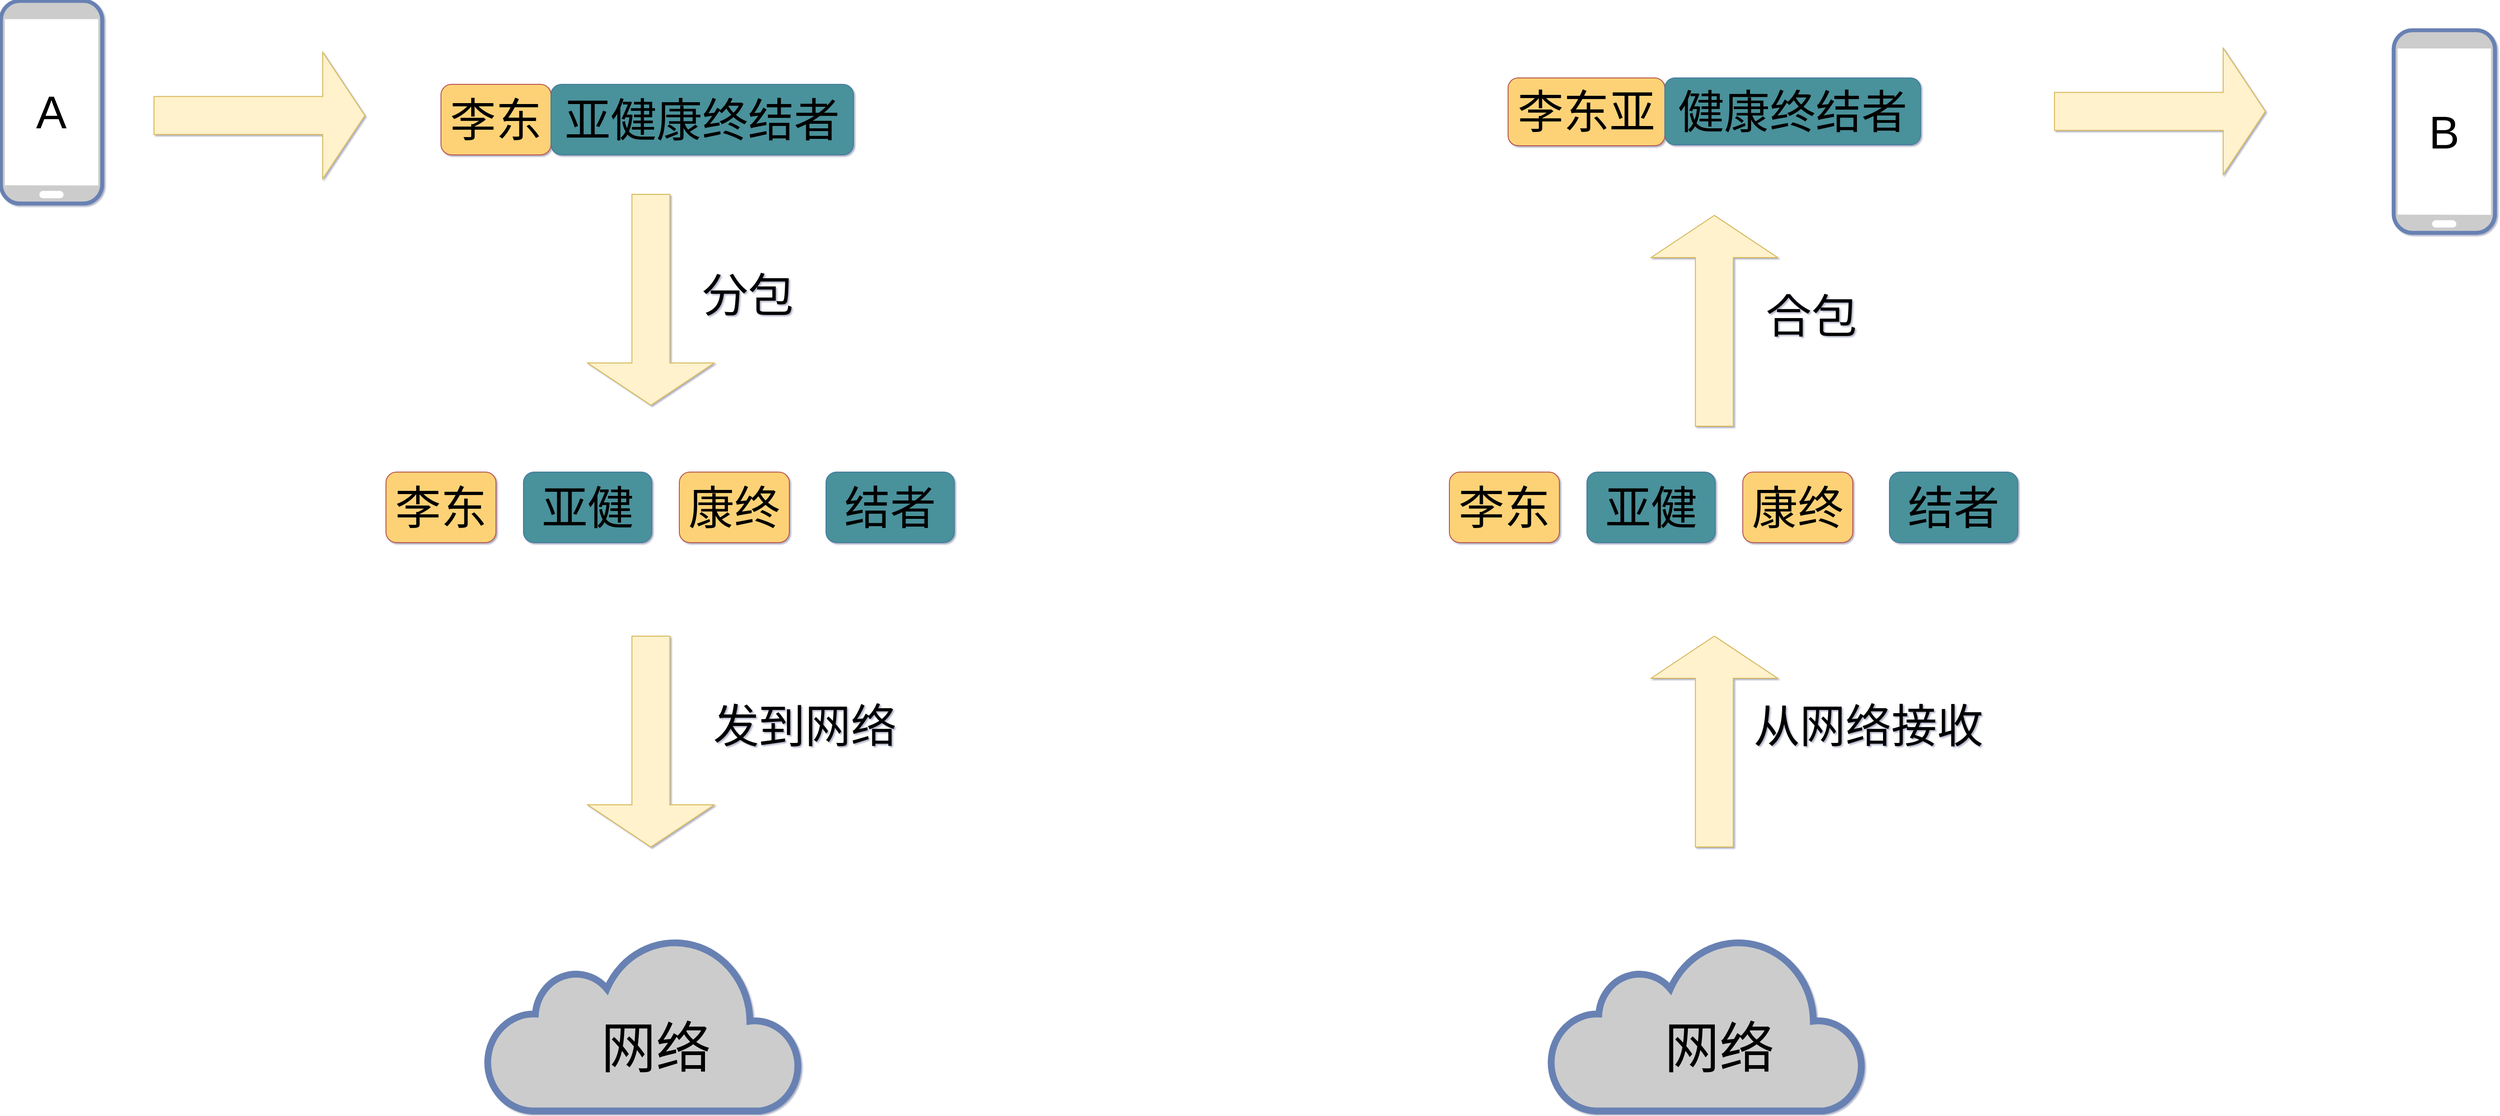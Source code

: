 <mxfile version="14.4.7" type="github"><diagram id="3228e29e-7158-1315-38df-8450db1d8a1d" name="Page-1"><mxGraphModel dx="2077" dy="1637" grid="1" gridSize="10" guides="1" tooltips="1" connect="1" arrows="1" fold="1" page="1" pageScale="1" pageWidth="1500" pageHeight="800" background="#ffffff" math="0" shadow="1"><root><mxCell id="0"/><mxCell id="1" parent="0"/><mxCell id="TgtEdNx8PUhki9_reYf2-21540" value="李东亚" style="rounded=1;fontSize=50;fontFamily=Helvetica;strokeColor=#b85450;fillColor=#FDD276;labelBackgroundColor=none;labelBorderColor=none;whiteSpace=wrap;html=1;" parent="1" vertex="1"><mxGeometry x="1824" y="244" width="171" height="74" as="geometry"/></mxCell><mxCell id="TgtEdNx8PUhki9_reYf2-21541" value="健康终结者" style="rounded=1;strokeColor=#457B9D;fontSize=50;fontFamily=Helvetica;fillColor=#4A919B;labelBackgroundColor=none;labelBorderColor=none;whiteSpace=wrap;html=1;" parent="1" vertex="1"><mxGeometry x="1995" y="244" width="279" height="73" as="geometry"/></mxCell><mxCell id="TgtEdNx8PUhki9_reYf2-21545" value="李东" style="rounded=1;strokeColor=#b85450;fontSize=50;fontFamily=Helvetica;fillColor=#FDD276;labelBackgroundColor=none;labelBorderColor=none;whiteSpace=wrap;html=1;" parent="1" vertex="1"><mxGeometry x="660" y="251" width="120" height="77" as="geometry"/></mxCell><mxCell id="TgtEdNx8PUhki9_reYf2-21546" value="亚健康终结者" style="rounded=1;strokeColor=#457B9D;fontSize=50;fontFamily=Helvetica;fillColor=#4A919B;labelBackgroundColor=none;labelBorderColor=none;whiteSpace=wrap;html=1;" parent="1" vertex="1"><mxGeometry x="780" y="251" width="330" height="77" as="geometry"/></mxCell><mxCell id="QOvhmwXTaC0TyrBMlb9O-1" value="李东" style="rounded=1;strokeColor=#b85450;fontSize=50;fontFamily=Helvetica;fillColor=#FDD276;labelBackgroundColor=none;labelBorderColor=none;whiteSpace=wrap;html=1;" parent="1" vertex="1"><mxGeometry x="600" y="674" width="120" height="77" as="geometry"/></mxCell><mxCell id="QOvhmwXTaC0TyrBMlb9O-2" value="亚健" style="rounded=1;strokeColor=#457B9D;fontSize=50;fontFamily=Helvetica;fillColor=#4A919B;labelBackgroundColor=none;labelBorderColor=none;whiteSpace=wrap;html=1;" parent="1" vertex="1"><mxGeometry x="750" y="674" width="140" height="77" as="geometry"/></mxCell><mxCell id="QOvhmwXTaC0TyrBMlb9O-3" value="康终" style="rounded=1;strokeColor=#b85450;fontSize=50;fontFamily=Helvetica;fillColor=#FDD276;labelBackgroundColor=none;labelBorderColor=none;whiteSpace=wrap;html=1;" parent="1" vertex="1"><mxGeometry x="920" y="674" width="120" height="77" as="geometry"/></mxCell><mxCell id="QOvhmwXTaC0TyrBMlb9O-4" value="结者" style="rounded=1;strokeColor=#457B9D;fontSize=50;fontFamily=Helvetica;fillColor=#4A919B;labelBackgroundColor=none;labelBorderColor=none;whiteSpace=wrap;html=1;" parent="1" vertex="1"><mxGeometry x="1080" y="674" width="140" height="77" as="geometry"/></mxCell><mxCell id="QOvhmwXTaC0TyrBMlb9O-5" value="" style="shape=singleArrow;direction=south;whiteSpace=wrap;html=1;fillColor=#fff2cc;strokeColor=#d6b656;" parent="1" vertex="1"><mxGeometry x="820" y="371" width="138" height="230" as="geometry"/></mxCell><mxCell id="QOvhmwXTaC0TyrBMlb9O-7" value="&lt;font style=&quot;font-size: 50px&quot;&gt;分包&lt;/font&gt;" style="text;html=1;strokeColor=none;fillColor=none;align=center;verticalAlign=middle;whiteSpace=wrap;rounded=0;" parent="1" vertex="1"><mxGeometry x="920" y="471" width="150" height="20" as="geometry"/></mxCell><mxCell id="QOvhmwXTaC0TyrBMlb9O-9" value="" style="fontColor=#0066CC;verticalAlign=top;verticalLabelPosition=bottom;labelPosition=center;align=center;html=1;outlineConnect=0;fillColor=#CCCCCC;strokeColor=#6881B3;gradientColor=none;gradientDirection=north;strokeWidth=2;shape=mxgraph.networks.mobile;" parent="1" vertex="1"><mxGeometry x="180" y="160" width="110.5" height="221" as="geometry"/></mxCell><mxCell id="QOvhmwXTaC0TyrBMlb9O-10" value="" style="html=1;outlineConnect=0;fillColor=#CCCCCC;strokeColor=#6881B3;gradientColor=none;gradientDirection=north;strokeWidth=2;shape=mxgraph.networks.cloud;fontColor=#ffffff;" parent="1" vertex="1"><mxGeometry x="710" y="1181" width="342" height="190" as="geometry"/></mxCell><mxCell id="QOvhmwXTaC0TyrBMlb9O-13" value="李东" style="rounded=1;strokeColor=#b85450;fontSize=50;fontFamily=Helvetica;fillColor=#FDD276;labelBackgroundColor=none;labelBorderColor=none;whiteSpace=wrap;html=1;" parent="1" vertex="1"><mxGeometry x="1760" y="674" width="120" height="77" as="geometry"/></mxCell><mxCell id="QOvhmwXTaC0TyrBMlb9O-14" value="亚健" style="rounded=1;strokeColor=#457B9D;fontSize=50;fontFamily=Helvetica;fillColor=#4A919B;labelBackgroundColor=none;labelBorderColor=none;whiteSpace=wrap;html=1;" parent="1" vertex="1"><mxGeometry x="1910" y="674" width="140" height="77" as="geometry"/></mxCell><mxCell id="QOvhmwXTaC0TyrBMlb9O-15" value="康终" style="rounded=1;strokeColor=#b85450;fontSize=50;fontFamily=Helvetica;fillColor=#FDD276;labelBackgroundColor=none;labelBorderColor=none;whiteSpace=wrap;html=1;" parent="1" vertex="1"><mxGeometry x="2080" y="674" width="120" height="77" as="geometry"/></mxCell><mxCell id="QOvhmwXTaC0TyrBMlb9O-16" value="结者" style="rounded=1;strokeColor=#457B9D;fontSize=50;fontFamily=Helvetica;fillColor=#4A919B;labelBackgroundColor=none;labelBorderColor=none;whiteSpace=wrap;html=1;" parent="1" vertex="1"><mxGeometry x="2240" y="674" width="140" height="77" as="geometry"/></mxCell><mxCell id="QOvhmwXTaC0TyrBMlb9O-17" value="" style="shape=singleArrow;direction=north;whiteSpace=wrap;html=1;fillColor=#fff2cc;strokeColor=#d6b656;" parent="1" vertex="1"><mxGeometry x="1980" y="394" width="138" height="230" as="geometry"/></mxCell><mxCell id="QOvhmwXTaC0TyrBMlb9O-18" value="&lt;font style=&quot;font-size: 50px&quot;&gt;合包&lt;/font&gt;" style="text;html=1;strokeColor=none;fillColor=none;align=center;verticalAlign=middle;whiteSpace=wrap;rounded=0;" parent="1" vertex="1"><mxGeometry x="2080" y="494" width="150" height="20" as="geometry"/></mxCell><mxCell id="QOvhmwXTaC0TyrBMlb9O-19" value="" style="fontColor=#0066CC;verticalAlign=top;verticalLabelPosition=bottom;labelPosition=center;align=center;html=1;outlineConnect=0;fillColor=#CCCCCC;strokeColor=#6881B3;gradientColor=none;gradientDirection=north;strokeWidth=2;shape=mxgraph.networks.mobile;" parent="1" vertex="1"><mxGeometry x="2790" y="192" width="110.5" height="221" as="geometry"/></mxCell><mxCell id="QOvhmwXTaC0TyrBMlb9O-20" value="" style="shape=singleArrow;direction=east;whiteSpace=wrap;html=1;fillColor=#fff2cc;strokeColor=#d6b656;" parent="1" vertex="1"><mxGeometry x="347" y="216" width="230" height="138" as="geometry"/></mxCell><mxCell id="QOvhmwXTaC0TyrBMlb9O-21" value="&lt;font style=&quot;font-size: 50px&quot;&gt;A&lt;/font&gt;" style="text;html=1;strokeColor=none;fillColor=none;align=center;verticalAlign=middle;whiteSpace=wrap;rounded=0;" parent="1" vertex="1"><mxGeometry x="215" y="271" width="40" height="20" as="geometry"/></mxCell><mxCell id="QOvhmwXTaC0TyrBMlb9O-22" value="&lt;font style=&quot;font-size: 50px&quot;&gt;B&lt;/font&gt;" style="text;html=1;strokeColor=none;fillColor=none;align=center;verticalAlign=middle;whiteSpace=wrap;rounded=0;" parent="1" vertex="1"><mxGeometry x="2825" y="293" width="40" height="20" as="geometry"/></mxCell><mxCell id="QOvhmwXTaC0TyrBMlb9O-23" value="" style="shape=singleArrow;direction=east;whiteSpace=wrap;html=1;fillColor=#fff2cc;strokeColor=#d6b656;" parent="1" vertex="1"><mxGeometry x="2420" y="211.5" width="230" height="138" as="geometry"/></mxCell><mxCell id="QOvhmwXTaC0TyrBMlb9O-24" value="&lt;font style=&quot;font-size: 60px&quot;&gt;网络&lt;/font&gt;" style="text;html=1;strokeColor=none;fillColor=none;align=center;verticalAlign=middle;whiteSpace=wrap;rounded=0;" parent="1" vertex="1"><mxGeometry x="800" y="1291" width="189" height="24.5" as="geometry"/></mxCell><mxCell id="QOvhmwXTaC0TyrBMlb9O-25" value="" style="shape=singleArrow;direction=south;whiteSpace=wrap;html=1;fillColor=#fff2cc;strokeColor=#d6b656;" parent="1" vertex="1"><mxGeometry x="820" y="853" width="138" height="230" as="geometry"/></mxCell><mxCell id="QOvhmwXTaC0TyrBMlb9O-26" value="&lt;font style=&quot;font-size: 50px&quot;&gt;发到网络&lt;/font&gt;" style="text;html=1;strokeColor=none;fillColor=none;align=center;verticalAlign=middle;whiteSpace=wrap;rounded=0;" parent="1" vertex="1"><mxGeometry x="920" y="941" width="273.5" height="20" as="geometry"/></mxCell><mxCell id="zzYpkHOlIlI95s7CbFG6-1" value="" style="html=1;outlineConnect=0;fillColor=#CCCCCC;strokeColor=#6881B3;gradientColor=none;gradientDirection=north;strokeWidth=2;shape=mxgraph.networks.cloud;fontColor=#ffffff;" vertex="1" parent="1"><mxGeometry x="1870" y="1181" width="342" height="190" as="geometry"/></mxCell><mxCell id="zzYpkHOlIlI95s7CbFG6-2" value="&lt;font style=&quot;font-size: 60px&quot;&gt;网络&lt;/font&gt;" style="text;html=1;strokeColor=none;fillColor=none;align=center;verticalAlign=middle;whiteSpace=wrap;rounded=0;" vertex="1" parent="1"><mxGeometry x="1960" y="1291" width="189" height="24.5" as="geometry"/></mxCell><mxCell id="zzYpkHOlIlI95s7CbFG6-3" value="" style="shape=singleArrow;direction=north;whiteSpace=wrap;html=1;fillColor=#fff2cc;strokeColor=#d6b656;" vertex="1" parent="1"><mxGeometry x="1980" y="853" width="138" height="230" as="geometry"/></mxCell><mxCell id="zzYpkHOlIlI95s7CbFG6-4" value="&lt;font style=&quot;font-size: 50px&quot;&gt;从网络接收&lt;/font&gt;" style="text;html=1;strokeColor=none;fillColor=none;align=center;verticalAlign=middle;whiteSpace=wrap;rounded=0;" vertex="1" parent="1"><mxGeometry x="2080" y="941" width="273.5" height="20" as="geometry"/></mxCell></root></mxGraphModel></diagram></mxfile>